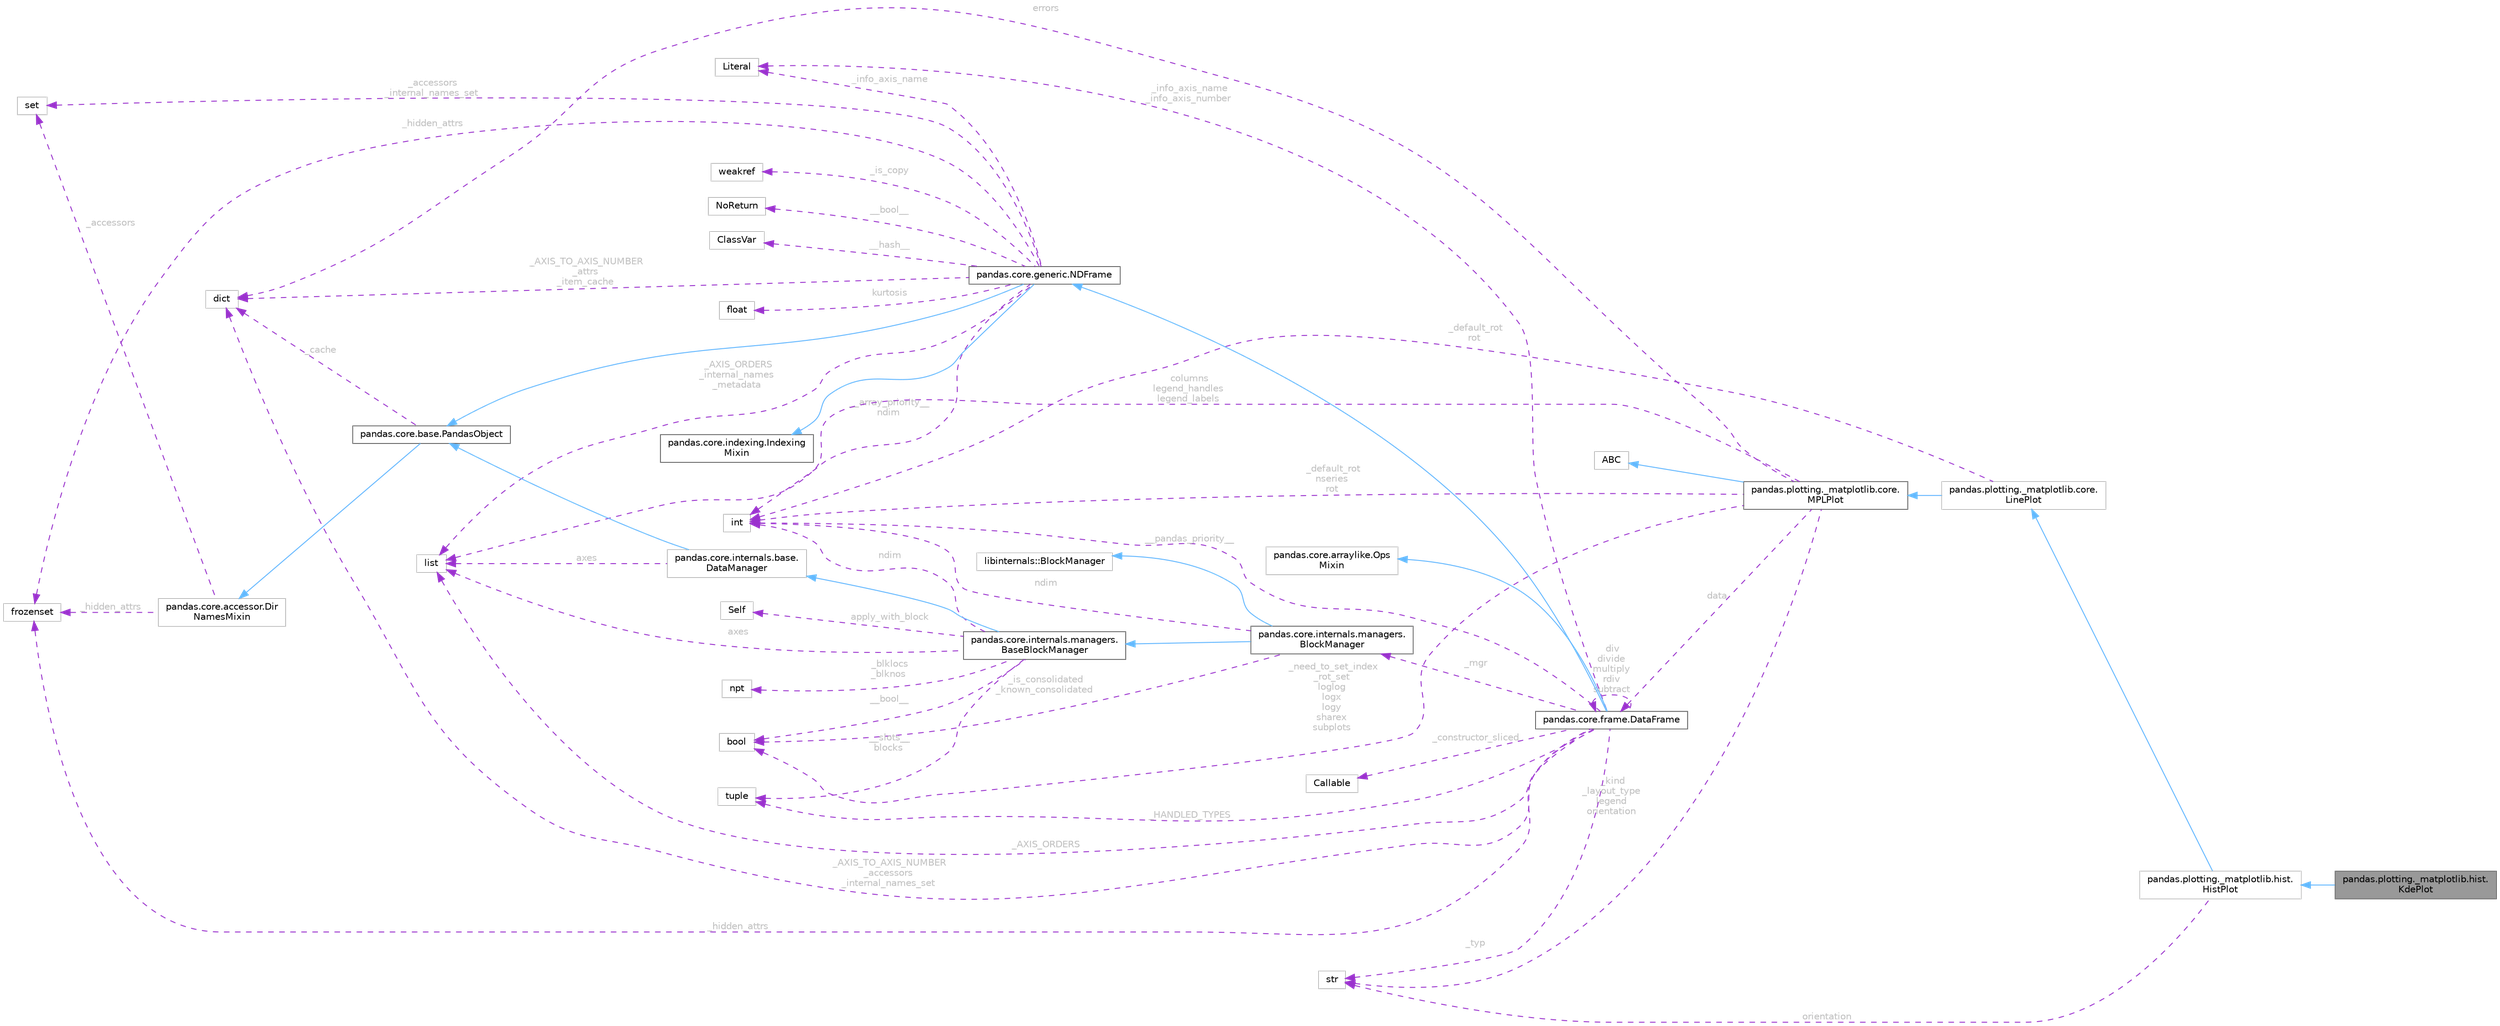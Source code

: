 digraph "pandas.plotting._matplotlib.hist.KdePlot"
{
 // LATEX_PDF_SIZE
  bgcolor="transparent";
  edge [fontname=Helvetica,fontsize=10,labelfontname=Helvetica,labelfontsize=10];
  node [fontname=Helvetica,fontsize=10,shape=box,height=0.2,width=0.4];
  rankdir="LR";
  Node1 [id="Node000001",label="pandas.plotting._matplotlib.hist.\lKdePlot",height=0.2,width=0.4,color="gray40", fillcolor="grey60", style="filled", fontcolor="black",tooltip=" "];
  Node2 -> Node1 [id="edge1_Node000001_Node000002",dir="back",color="steelblue1",style="solid",tooltip=" "];
  Node2 [id="Node000002",label="pandas.plotting._matplotlib.hist.\lHistPlot",height=0.2,width=0.4,color="grey75", fillcolor="white", style="filled",URL="$d7/db0/classpandas_1_1plotting_1_1__matplotlib_1_1hist_1_1HistPlot.html",tooltip=" "];
  Node3 -> Node2 [id="edge2_Node000002_Node000003",dir="back",color="steelblue1",style="solid",tooltip=" "];
  Node3 [id="Node000003",label="pandas.plotting._matplotlib.core.\lLinePlot",height=0.2,width=0.4,color="grey75", fillcolor="white", style="filled",URL="$d5/dca/classpandas_1_1plotting_1_1__matplotlib_1_1core_1_1LinePlot.html",tooltip=" "];
  Node4 -> Node3 [id="edge3_Node000003_Node000004",dir="back",color="steelblue1",style="solid",tooltip=" "];
  Node4 [id="Node000004",label="pandas.plotting._matplotlib.core.\lMPLPlot",height=0.2,width=0.4,color="gray40", fillcolor="white", style="filled",URL="$d9/de5/classpandas_1_1plotting_1_1__matplotlib_1_1core_1_1MPLPlot.html",tooltip=" "];
  Node5 -> Node4 [id="edge4_Node000004_Node000005",dir="back",color="steelblue1",style="solid",tooltip=" "];
  Node5 [id="Node000005",label="ABC",height=0.2,width=0.4,color="grey75", fillcolor="white", style="filled",URL="$dd/d9b/classABC.html",tooltip=" "];
  Node6 -> Node4 [id="edge5_Node000004_Node000006",dir="back",color="darkorchid3",style="dashed",tooltip=" ",label=" _kind\n_layout_type\nlegend\norientation",fontcolor="grey" ];
  Node6 [id="Node000006",label="str",height=0.2,width=0.4,color="grey75", fillcolor="white", style="filled",tooltip=" "];
  Node7 -> Node4 [id="edge6_Node000004_Node000007",dir="back",color="darkorchid3",style="dashed",tooltip=" ",label=" _default_rot\nnseries\nrot",fontcolor="grey" ];
  Node7 [id="Node000007",label="int",height=0.2,width=0.4,color="grey75", fillcolor="white", style="filled",tooltip=" "];
  Node8 -> Node4 [id="edge7_Node000004_Node000008",dir="back",color="darkorchid3",style="dashed",tooltip=" ",label=" _need_to_set_index\n_rot_set\nloglog\nlogx\nlogy\nsharex\nsubplots",fontcolor="grey" ];
  Node8 [id="Node000008",label="bool",height=0.2,width=0.4,color="grey75", fillcolor="white", style="filled",tooltip=" "];
  Node9 -> Node4 [id="edge8_Node000004_Node000009",dir="back",color="darkorchid3",style="dashed",tooltip=" ",label=" columns\nlegend_handles\nlegend_labels",fontcolor="grey" ];
  Node9 [id="Node000009",label="list",height=0.2,width=0.4,color="grey75", fillcolor="white", style="filled",tooltip=" "];
  Node10 -> Node4 [id="edge9_Node000004_Node000010",dir="back",color="darkorchid3",style="dashed",tooltip=" ",label=" errors",fontcolor="grey" ];
  Node10 [id="Node000010",label="dict",height=0.2,width=0.4,color="grey75", fillcolor="white", style="filled",tooltip=" "];
  Node11 -> Node4 [id="edge10_Node000004_Node000011",dir="back",color="darkorchid3",style="dashed",tooltip=" ",label=" data",fontcolor="grey" ];
  Node11 [id="Node000011",label="pandas.core.frame.DataFrame",height=0.2,width=0.4,color="gray40", fillcolor="white", style="filled",URL="$dc/d95/classpandas_1_1core_1_1frame_1_1DataFrame.html",tooltip=" "];
  Node12 -> Node11 [id="edge11_Node000011_Node000012",dir="back",color="steelblue1",style="solid",tooltip=" "];
  Node12 [id="Node000012",label="pandas.core.generic.NDFrame",height=0.2,width=0.4,color="gray40", fillcolor="white", style="filled",URL="$d4/d2c/classpandas_1_1core_1_1generic_1_1NDFrame.html",tooltip=" "];
  Node13 -> Node12 [id="edge12_Node000012_Node000013",dir="back",color="steelblue1",style="solid",tooltip=" "];
  Node13 [id="Node000013",label="pandas.core.base.PandasObject",height=0.2,width=0.4,color="gray40", fillcolor="white", style="filled",URL="$d9/d19/classpandas_1_1core_1_1base_1_1PandasObject.html",tooltip=" "];
  Node14 -> Node13 [id="edge13_Node000013_Node000014",dir="back",color="steelblue1",style="solid",tooltip=" "];
  Node14 [id="Node000014",label="pandas.core.accessor.Dir\lNamesMixin",height=0.2,width=0.4,color="grey75", fillcolor="white", style="filled",URL="$df/dd9/classpandas_1_1core_1_1accessor_1_1DirNamesMixin.html",tooltip=" "];
  Node15 -> Node14 [id="edge14_Node000014_Node000015",dir="back",color="darkorchid3",style="dashed",tooltip=" ",label=" _accessors",fontcolor="grey" ];
  Node15 [id="Node000015",label="set",height=0.2,width=0.4,color="grey75", fillcolor="white", style="filled",tooltip=" "];
  Node16 -> Node14 [id="edge15_Node000014_Node000016",dir="back",color="darkorchid3",style="dashed",tooltip=" ",label=" _hidden_attrs",fontcolor="grey" ];
  Node16 [id="Node000016",label="frozenset",height=0.2,width=0.4,color="grey75", fillcolor="white", style="filled",tooltip=" "];
  Node10 -> Node13 [id="edge16_Node000013_Node000010",dir="back",color="darkorchid3",style="dashed",tooltip=" ",label=" _cache",fontcolor="grey" ];
  Node17 -> Node12 [id="edge17_Node000012_Node000017",dir="back",color="steelblue1",style="solid",tooltip=" "];
  Node17 [id="Node000017",label="pandas.core.indexing.Indexing\lMixin",height=0.2,width=0.4,color="gray40", fillcolor="white", style="filled",URL="$d4/d90/classpandas_1_1core_1_1indexing_1_1IndexingMixin.html",tooltip=" "];
  Node9 -> Node12 [id="edge18_Node000012_Node000009",dir="back",color="darkorchid3",style="dashed",tooltip=" ",label=" _AXIS_ORDERS\n_internal_names\n_metadata",fontcolor="grey" ];
  Node15 -> Node12 [id="edge19_Node000012_Node000015",dir="back",color="darkorchid3",style="dashed",tooltip=" ",label=" _accessors\n_internal_names_set",fontcolor="grey" ];
  Node16 -> Node12 [id="edge20_Node000012_Node000016",dir="back",color="darkorchid3",style="dashed",tooltip=" ",label=" _hidden_attrs",fontcolor="grey" ];
  Node18 -> Node12 [id="edge21_Node000012_Node000018",dir="back",color="darkorchid3",style="dashed",tooltip=" ",label=" _is_copy",fontcolor="grey" ];
  Node18 [id="Node000018",label="weakref",height=0.2,width=0.4,color="grey75", fillcolor="white", style="filled",tooltip=" "];
  Node10 -> Node12 [id="edge22_Node000012_Node000010",dir="back",color="darkorchid3",style="dashed",tooltip=" ",label=" _AXIS_TO_AXIS_NUMBER\n_attrs\n_item_cache",fontcolor="grey" ];
  Node19 -> Node12 [id="edge23_Node000012_Node000019",dir="back",color="darkorchid3",style="dashed",tooltip=" ",label=" _info_axis_name",fontcolor="grey" ];
  Node19 [id="Node000019",label="Literal",height=0.2,width=0.4,color="grey75", fillcolor="white", style="filled",tooltip=" "];
  Node20 -> Node12 [id="edge24_Node000012_Node000020",dir="back",color="darkorchid3",style="dashed",tooltip=" ",label=" __bool__",fontcolor="grey" ];
  Node20 [id="Node000020",label="NoReturn",height=0.2,width=0.4,color="grey75", fillcolor="white", style="filled",tooltip=" "];
  Node21 -> Node12 [id="edge25_Node000012_Node000021",dir="back",color="darkorchid3",style="dashed",tooltip=" ",label=" __hash__",fontcolor="grey" ];
  Node21 [id="Node000021",label="ClassVar",height=0.2,width=0.4,color="grey75", fillcolor="white", style="filled",tooltip=" "];
  Node7 -> Node12 [id="edge26_Node000012_Node000007",dir="back",color="darkorchid3",style="dashed",tooltip=" ",label=" __array_priority__\nndim",fontcolor="grey" ];
  Node22 -> Node12 [id="edge27_Node000012_Node000022",dir="back",color="darkorchid3",style="dashed",tooltip=" ",label=" kurtosis",fontcolor="grey" ];
  Node22 [id="Node000022",label="float",height=0.2,width=0.4,color="grey75", fillcolor="white", style="filled",tooltip=" "];
  Node23 -> Node11 [id="edge28_Node000011_Node000023",dir="back",color="steelblue1",style="solid",tooltip=" "];
  Node23 [id="Node000023",label="pandas.core.arraylike.Ops\lMixin",height=0.2,width=0.4,color="grey75", fillcolor="white", style="filled",URL="$da/d26/classpandas_1_1core_1_1arraylike_1_1OpsMixin.html",tooltip=" "];
  Node10 -> Node11 [id="edge29_Node000011_Node000010",dir="back",color="darkorchid3",style="dashed",tooltip=" ",label=" _AXIS_TO_AXIS_NUMBER\n_accessors\n_internal_names_set",fontcolor="grey" ];
  Node6 -> Node11 [id="edge30_Node000011_Node000006",dir="back",color="darkorchid3",style="dashed",tooltip=" ",label=" _typ",fontcolor="grey" ];
  Node24 -> Node11 [id="edge31_Node000011_Node000024",dir="back",color="darkorchid3",style="dashed",tooltip=" ",label=" _HANDLED_TYPES",fontcolor="grey" ];
  Node24 [id="Node000024",label="tuple",height=0.2,width=0.4,color="grey75", fillcolor="white", style="filled",tooltip=" "];
  Node16 -> Node11 [id="edge32_Node000011_Node000016",dir="back",color="darkorchid3",style="dashed",tooltip=" ",label=" _hidden_attrs",fontcolor="grey" ];
  Node25 -> Node11 [id="edge33_Node000011_Node000025",dir="back",color="darkorchid3",style="dashed",tooltip=" ",label=" _mgr",fontcolor="grey" ];
  Node25 [id="Node000025",label="pandas.core.internals.managers.\lBlockManager",height=0.2,width=0.4,color="gray40", fillcolor="white", style="filled",URL="$de/dc6/classpandas_1_1core_1_1internals_1_1managers_1_1BlockManager.html",tooltip=" "];
  Node26 -> Node25 [id="edge34_Node000025_Node000026",dir="back",color="steelblue1",style="solid",tooltip=" "];
  Node26 [id="Node000026",label="libinternals::BlockManager",height=0.2,width=0.4,color="grey75", fillcolor="white", style="filled",tooltip=" "];
  Node27 -> Node25 [id="edge35_Node000025_Node000027",dir="back",color="steelblue1",style="solid",tooltip=" "];
  Node27 [id="Node000027",label="pandas.core.internals.managers.\lBaseBlockManager",height=0.2,width=0.4,color="gray40", fillcolor="white", style="filled",URL="$d0/d01/classpandas_1_1core_1_1internals_1_1managers_1_1BaseBlockManager.html",tooltip=" "];
  Node28 -> Node27 [id="edge36_Node000027_Node000028",dir="back",color="steelblue1",style="solid",tooltip=" "];
  Node28 [id="Node000028",label="pandas.core.internals.base.\lDataManager",height=0.2,width=0.4,color="grey75", fillcolor="white", style="filled",URL="$d5/d55/classpandas_1_1core_1_1internals_1_1base_1_1DataManager.html",tooltip=" "];
  Node13 -> Node28 [id="edge37_Node000028_Node000013",dir="back",color="steelblue1",style="solid",tooltip=" "];
  Node9 -> Node28 [id="edge38_Node000028_Node000009",dir="back",color="darkorchid3",style="dashed",tooltip=" ",label=" axes",fontcolor="grey" ];
  Node24 -> Node27 [id="edge39_Node000027_Node000024",dir="back",color="darkorchid3",style="dashed",tooltip=" ",label=" __slots__\nblocks",fontcolor="grey" ];
  Node29 -> Node27 [id="edge40_Node000027_Node000029",dir="back",color="darkorchid3",style="dashed",tooltip=" ",label=" _blklocs\n_blknos",fontcolor="grey" ];
  Node29 [id="Node000029",label="npt",height=0.2,width=0.4,color="grey75", fillcolor="white", style="filled",tooltip=" "];
  Node9 -> Node27 [id="edge41_Node000027_Node000009",dir="back",color="darkorchid3",style="dashed",tooltip=" ",label=" axes",fontcolor="grey" ];
  Node8 -> Node27 [id="edge42_Node000027_Node000008",dir="back",color="darkorchid3",style="dashed",tooltip=" ",label=" __bool__",fontcolor="grey" ];
  Node30 -> Node27 [id="edge43_Node000027_Node000030",dir="back",color="darkorchid3",style="dashed",tooltip=" ",label=" apply_with_block",fontcolor="grey" ];
  Node30 [id="Node000030",label="Self",height=0.2,width=0.4,color="grey75", fillcolor="white", style="filled",tooltip=" "];
  Node7 -> Node27 [id="edge44_Node000027_Node000007",dir="back",color="darkorchid3",style="dashed",tooltip=" ",label=" ndim",fontcolor="grey" ];
  Node7 -> Node25 [id="edge45_Node000025_Node000007",dir="back",color="darkorchid3",style="dashed",tooltip=" ",label=" ndim",fontcolor="grey" ];
  Node8 -> Node25 [id="edge46_Node000025_Node000008",dir="back",color="darkorchid3",style="dashed",tooltip=" ",label=" _is_consolidated\n_known_consolidated",fontcolor="grey" ];
  Node7 -> Node11 [id="edge47_Node000011_Node000007",dir="back",color="darkorchid3",style="dashed",tooltip=" ",label=" __pandas_priority__",fontcolor="grey" ];
  Node31 -> Node11 [id="edge48_Node000011_Node000031",dir="back",color="darkorchid3",style="dashed",tooltip=" ",label=" _constructor_sliced",fontcolor="grey" ];
  Node31 [id="Node000031",label="Callable",height=0.2,width=0.4,color="grey75", fillcolor="white", style="filled",tooltip=" "];
  Node11 -> Node11 [id="edge49_Node000011_Node000011",dir="back",color="darkorchid3",style="dashed",tooltip=" ",label=" div\ndivide\nmultiply\nrdiv\nsubtract",fontcolor="grey" ];
  Node9 -> Node11 [id="edge50_Node000011_Node000009",dir="back",color="darkorchid3",style="dashed",tooltip=" ",label=" _AXIS_ORDERS",fontcolor="grey" ];
  Node19 -> Node11 [id="edge51_Node000011_Node000019",dir="back",color="darkorchid3",style="dashed",tooltip=" ",label=" _info_axis_name\n_info_axis_number",fontcolor="grey" ];
  Node7 -> Node3 [id="edge52_Node000003_Node000007",dir="back",color="darkorchid3",style="dashed",tooltip=" ",label=" _default_rot\nrot",fontcolor="grey" ];
  Node6 -> Node2 [id="edge53_Node000002_Node000006",dir="back",color="darkorchid3",style="dashed",tooltip=" ",label=" orientation",fontcolor="grey" ];
}
